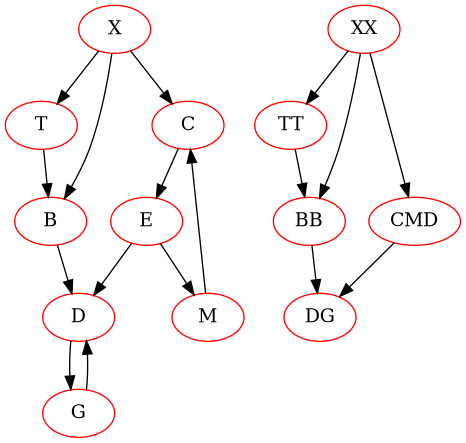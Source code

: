 @startdot
digraph graph01 {
node [color=Red]
X ->{T B C}
C ->{E}
E ->{M,D}
M->{C}
T ->{B}
B ->{D}
D ->{G}
G ->{D}

XX ->{TT BB CMD}
TT ->{BB}
BB->DG
CMD->DG
}
@enddot